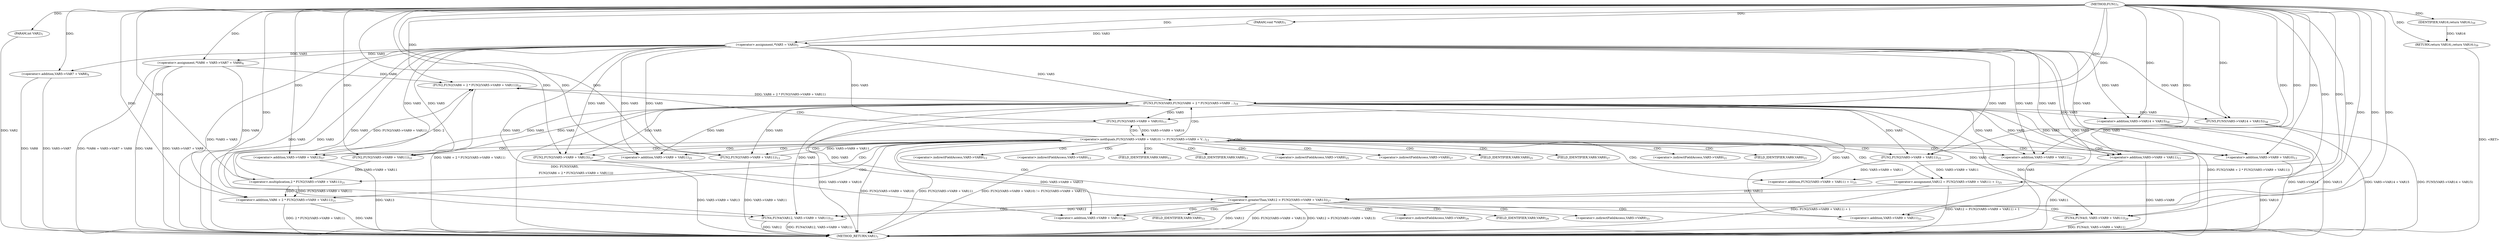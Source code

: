 digraph "FUN1" {  
"8" [label = <(METHOD,FUN1)<SUB>1</SUB>> ]
"97" [label = <(METHOD_RETURN,VAR1)<SUB>1</SUB>> ]
"9" [label = <(PARAM,int VAR2)<SUB>1</SUB>> ]
"10" [label = <(PARAM,void *VAR3)<SUB>1</SUB>> ]
"13" [label = <(&lt;operator&gt;.assignment,*VAR5 = VAR3)<SUB>3</SUB>> ]
"17" [label = <(&lt;operator&gt;.assignment,*VAR6 = VAR5-&gt;VAR7 + VAR8)<SUB>4</SUB>> ]
"89" [label = <(FUN5,FUN5(VAR5-&gt;VAR14 + VAR15))<SUB>58</SUB>> ]
"95" [label = <(RETURN,return VAR16;,return VAR16;)<SUB>59</SUB>> ]
"25" [label = <(&lt;operator&gt;.notEquals,FUN2(VAR5-&gt;VAR9 + VAR10) != FUN2(VAR5-&gt;VAR9 + V...)<SUB>13</SUB>> ]
"96" [label = <(IDENTIFIER,VAR16,return VAR16;)<SUB>59</SUB>> ]
"19" [label = <(&lt;operator&gt;.addition,VAR5-&gt;VAR7 + VAR8)<SUB>4</SUB>> ]
"40" [label = <(FUN3,FUN3(VAR5,

			FUN2(VAR6 + 2 * FUN2(VAR5-&gt;VAR9 ...)<SUB>19</SUB>> ]
"53" [label = <(&lt;operator&gt;.assignment,VAR12 = FUN2(VAR5-&gt;VAR9 + VAR11) + 1)<SUB>25</SUB>> ]
"90" [label = <(&lt;operator&gt;.addition,VAR5-&gt;VAR14 + VAR15)<SUB>58</SUB>> ]
"26" [label = <(FUN2,FUN2(VAR5-&gt;VAR9 + VAR10))<SUB>13</SUB>> ]
"32" [label = <(FUN2,FUN2(VAR5-&gt;VAR9 + VAR11))<SUB>13</SUB>> ]
"64" [label = <(&lt;operator&gt;.greaterThan,VAR12 &gt; FUN2(VAR5-&gt;VAR9 + VAR13))<SUB>27</SUB>> ]
"27" [label = <(&lt;operator&gt;.addition,VAR5-&gt;VAR9 + VAR10)<SUB>13</SUB>> ]
"33" [label = <(&lt;operator&gt;.addition,VAR5-&gt;VAR9 + VAR11)<SUB>13</SUB>> ]
"42" [label = <(FUN2,FUN2(VAR6 + 2 * FUN2(VAR5-&gt;VAR9 + VAR11)))<SUB>21</SUB>> ]
"55" [label = <(&lt;operator&gt;.addition,FUN2(VAR5-&gt;VAR9 + VAR11) + 1)<SUB>25</SUB>> ]
"73" [label = <(FUN4,FUN4(0, VAR5-&gt;VAR9 + VAR11))<SUB>29</SUB>> ]
"43" [label = <(&lt;operator&gt;.addition,VAR6 + 2 * FUN2(VAR5-&gt;VAR9 + VAR11))<SUB>21</SUB>> ]
"56" [label = <(FUN2,FUN2(VAR5-&gt;VAR9 + VAR11))<SUB>25</SUB>> ]
"66" [label = <(FUN2,FUN2(VAR5-&gt;VAR9 + VAR13))<SUB>27</SUB>> ]
"82" [label = <(FUN4,FUN4(VAR12, VAR5-&gt;VAR9 + VAR11))<SUB>33</SUB>> ]
"45" [label = <(&lt;operator&gt;.multiplication,2 * FUN2(VAR5-&gt;VAR9 + VAR11))<SUB>21</SUB>> ]
"57" [label = <(&lt;operator&gt;.addition,VAR5-&gt;VAR9 + VAR11)<SUB>25</SUB>> ]
"67" [label = <(&lt;operator&gt;.addition,VAR5-&gt;VAR9 + VAR13)<SUB>27</SUB>> ]
"75" [label = <(&lt;operator&gt;.addition,VAR5-&gt;VAR9 + VAR11)<SUB>29</SUB>> ]
"47" [label = <(FUN2,FUN2(VAR5-&gt;VAR9 + VAR11))<SUB>21</SUB>> ]
"84" [label = <(&lt;operator&gt;.addition,VAR5-&gt;VAR9 + VAR11)<SUB>33</SUB>> ]
"48" [label = <(&lt;operator&gt;.addition,VAR5-&gt;VAR9 + VAR11)<SUB>21</SUB>> ]
"28" [label = <(&lt;operator&gt;.indirectFieldAccess,VAR5-&gt;VAR9)<SUB>13</SUB>> ]
"34" [label = <(&lt;operator&gt;.indirectFieldAccess,VAR5-&gt;VAR9)<SUB>13</SUB>> ]
"30" [label = <(FIELD_IDENTIFIER,VAR9,VAR9)<SUB>13</SUB>> ]
"36" [label = <(FIELD_IDENTIFIER,VAR9,VAR9)<SUB>13</SUB>> ]
"58" [label = <(&lt;operator&gt;.indirectFieldAccess,VAR5-&gt;VAR9)<SUB>25</SUB>> ]
"68" [label = <(&lt;operator&gt;.indirectFieldAccess,VAR5-&gt;VAR9)<SUB>27</SUB>> ]
"76" [label = <(&lt;operator&gt;.indirectFieldAccess,VAR5-&gt;VAR9)<SUB>29</SUB>> ]
"60" [label = <(FIELD_IDENTIFIER,VAR9,VAR9)<SUB>25</SUB>> ]
"70" [label = <(FIELD_IDENTIFIER,VAR9,VAR9)<SUB>27</SUB>> ]
"78" [label = <(FIELD_IDENTIFIER,VAR9,VAR9)<SUB>29</SUB>> ]
"85" [label = <(&lt;operator&gt;.indirectFieldAccess,VAR5-&gt;VAR9)<SUB>33</SUB>> ]
"49" [label = <(&lt;operator&gt;.indirectFieldAccess,VAR5-&gt;VAR9)<SUB>21</SUB>> ]
"87" [label = <(FIELD_IDENTIFIER,VAR9,VAR9)<SUB>33</SUB>> ]
"51" [label = <(FIELD_IDENTIFIER,VAR9,VAR9)<SUB>21</SUB>> ]
  "95" -> "97"  [ label = "DDG: &lt;RET&gt;"] 
  "9" -> "97"  [ label = "DDG: VAR2"] 
  "13" -> "97"  [ label = "DDG: VAR5"] 
  "13" -> "97"  [ label = "DDG: VAR3"] 
  "13" -> "97"  [ label = "DDG: *VAR5 = VAR3"] 
  "17" -> "97"  [ label = "DDG: VAR6"] 
  "19" -> "97"  [ label = "DDG: VAR5-&gt;VAR7"] 
  "17" -> "97"  [ label = "DDG: VAR5-&gt;VAR7 + VAR8"] 
  "17" -> "97"  [ label = "DDG: *VAR6 = VAR5-&gt;VAR7 + VAR8"] 
  "26" -> "97"  [ label = "DDG: VAR5-&gt;VAR9 + VAR10"] 
  "25" -> "97"  [ label = "DDG: FUN2(VAR5-&gt;VAR9 + VAR10)"] 
  "33" -> "97"  [ label = "DDG: VAR5-&gt;VAR9"] 
  "33" -> "97"  [ label = "DDG: VAR11"] 
  "32" -> "97"  [ label = "DDG: VAR5-&gt;VAR9 + VAR11"] 
  "25" -> "97"  [ label = "DDG: FUN2(VAR5-&gt;VAR9 + VAR11)"] 
  "25" -> "97"  [ label = "DDG: FUN2(VAR5-&gt;VAR9 + VAR10) != FUN2(VAR5-&gt;VAR9 + VAR11)"] 
  "90" -> "97"  [ label = "DDG: VAR5-&gt;VAR14"] 
  "89" -> "97"  [ label = "DDG: VAR5-&gt;VAR14 + VAR15"] 
  "89" -> "97"  [ label = "DDG: FUN5(VAR5-&gt;VAR14 + VAR15)"] 
  "40" -> "97"  [ label = "DDG: VAR5"] 
  "43" -> "97"  [ label = "DDG: VAR6"] 
  "43" -> "97"  [ label = "DDG: 2 * FUN2(VAR5-&gt;VAR9 + VAR11)"] 
  "42" -> "97"  [ label = "DDG: VAR6 + 2 * FUN2(VAR5-&gt;VAR9 + VAR11)"] 
  "40" -> "97"  [ label = "DDG: FUN2(VAR6 + 2 * FUN2(VAR5-&gt;VAR9 + VAR11))"] 
  "40" -> "97"  [ label = "DDG: FUN3(VAR5,

			FUN2(VAR6 + 2 * FUN2(VAR5-&gt;VAR9 + VAR11)))"] 
  "53" -> "97"  [ label = "DDG: FUN2(VAR5-&gt;VAR9 + VAR11) + 1"] 
  "53" -> "97"  [ label = "DDG: VAR12 = FUN2(VAR5-&gt;VAR9 + VAR11) + 1"] 
  "64" -> "97"  [ label = "DDG: VAR12"] 
  "66" -> "97"  [ label = "DDG: VAR5-&gt;VAR9 + VAR13"] 
  "64" -> "97"  [ label = "DDG: FUN2(VAR5-&gt;VAR9 + VAR13)"] 
  "64" -> "97"  [ label = "DDG: VAR12 &gt; FUN2(VAR5-&gt;VAR9 + VAR13)"] 
  "82" -> "97"  [ label = "DDG: VAR12"] 
  "82" -> "97"  [ label = "DDG: FUN4(VAR12, VAR5-&gt;VAR9 + VAR11)"] 
  "73" -> "97"  [ label = "DDG: FUN4(0, VAR5-&gt;VAR9 + VAR11)"] 
  "67" -> "97"  [ label = "DDG: VAR13"] 
  "90" -> "97"  [ label = "DDG: VAR15"] 
  "27" -> "97"  [ label = "DDG: VAR10"] 
  "19" -> "97"  [ label = "DDG: VAR8"] 
  "8" -> "9"  [ label = "DDG: "] 
  "8" -> "10"  [ label = "DDG: "] 
  "10" -> "13"  [ label = "DDG: VAR3"] 
  "8" -> "13"  [ label = "DDG: "] 
  "13" -> "17"  [ label = "DDG: VAR5"] 
  "8" -> "17"  [ label = "DDG: "] 
  "96" -> "95"  [ label = "DDG: VAR16"] 
  "8" -> "95"  [ label = "DDG: "] 
  "13" -> "89"  [ label = "DDG: VAR5"] 
  "40" -> "89"  [ label = "DDG: VAR5"] 
  "8" -> "89"  [ label = "DDG: "] 
  "8" -> "96"  [ label = "DDG: "] 
  "13" -> "19"  [ label = "DDG: VAR5"] 
  "8" -> "19"  [ label = "DDG: "] 
  "26" -> "25"  [ label = "DDG: VAR5-&gt;VAR9 + VAR10"] 
  "32" -> "25"  [ label = "DDG: VAR5-&gt;VAR9 + VAR11"] 
  "56" -> "53"  [ label = "DDG: VAR5-&gt;VAR9 + VAR11"] 
  "8" -> "53"  [ label = "DDG: "] 
  "13" -> "90"  [ label = "DDG: VAR5"] 
  "40" -> "90"  [ label = "DDG: VAR5"] 
  "8" -> "90"  [ label = "DDG: "] 
  "13" -> "26"  [ label = "DDG: VAR5"] 
  "40" -> "26"  [ label = "DDG: VAR5"] 
  "8" -> "26"  [ label = "DDG: "] 
  "13" -> "32"  [ label = "DDG: VAR5"] 
  "40" -> "32"  [ label = "DDG: VAR5"] 
  "8" -> "32"  [ label = "DDG: "] 
  "13" -> "40"  [ label = "DDG: VAR5"] 
  "8" -> "40"  [ label = "DDG: "] 
  "42" -> "40"  [ label = "DDG: VAR6 + 2 * FUN2(VAR5-&gt;VAR9 + VAR11)"] 
  "13" -> "27"  [ label = "DDG: VAR5"] 
  "40" -> "27"  [ label = "DDG: VAR5"] 
  "8" -> "27"  [ label = "DDG: "] 
  "13" -> "33"  [ label = "DDG: VAR5"] 
  "40" -> "33"  [ label = "DDG: VAR5"] 
  "8" -> "33"  [ label = "DDG: "] 
  "17" -> "42"  [ label = "DDG: VAR6"] 
  "8" -> "42"  [ label = "DDG: "] 
  "45" -> "42"  [ label = "DDG: 2"] 
  "45" -> "42"  [ label = "DDG: FUN2(VAR5-&gt;VAR9 + VAR11)"] 
  "56" -> "55"  [ label = "DDG: VAR5-&gt;VAR9 + VAR11"] 
  "8" -> "55"  [ label = "DDG: "] 
  "53" -> "64"  [ label = "DDG: VAR12"] 
  "8" -> "64"  [ label = "DDG: "] 
  "66" -> "64"  [ label = "DDG: VAR5-&gt;VAR9 + VAR13"] 
  "17" -> "43"  [ label = "DDG: VAR6"] 
  "8" -> "43"  [ label = "DDG: "] 
  "45" -> "43"  [ label = "DDG: 2"] 
  "45" -> "43"  [ label = "DDG: FUN2(VAR5-&gt;VAR9 + VAR11)"] 
  "40" -> "56"  [ label = "DDG: VAR5"] 
  "13" -> "56"  [ label = "DDG: VAR5"] 
  "8" -> "56"  [ label = "DDG: "] 
  "40" -> "66"  [ label = "DDG: VAR5"] 
  "13" -> "66"  [ label = "DDG: VAR5"] 
  "8" -> "66"  [ label = "DDG: "] 
  "8" -> "73"  [ label = "DDG: "] 
  "40" -> "73"  [ label = "DDG: VAR5"] 
  "13" -> "73"  [ label = "DDG: VAR5"] 
  "8" -> "45"  [ label = "DDG: "] 
  "47" -> "45"  [ label = "DDG: VAR5-&gt;VAR9 + VAR11"] 
  "40" -> "57"  [ label = "DDG: VAR5"] 
  "13" -> "57"  [ label = "DDG: VAR5"] 
  "8" -> "57"  [ label = "DDG: "] 
  "40" -> "67"  [ label = "DDG: VAR5"] 
  "13" -> "67"  [ label = "DDG: VAR5"] 
  "8" -> "67"  [ label = "DDG: "] 
  "40" -> "75"  [ label = "DDG: VAR5"] 
  "13" -> "75"  [ label = "DDG: VAR5"] 
  "8" -> "75"  [ label = "DDG: "] 
  "64" -> "82"  [ label = "DDG: VAR12"] 
  "8" -> "82"  [ label = "DDG: "] 
  "40" -> "82"  [ label = "DDG: VAR5"] 
  "13" -> "82"  [ label = "DDG: VAR5"] 
  "13" -> "47"  [ label = "DDG: VAR5"] 
  "40" -> "47"  [ label = "DDG: VAR5"] 
  "8" -> "47"  [ label = "DDG: "] 
  "40" -> "84"  [ label = "DDG: VAR5"] 
  "13" -> "84"  [ label = "DDG: VAR5"] 
  "8" -> "84"  [ label = "DDG: "] 
  "13" -> "48"  [ label = "DDG: VAR5"] 
  "40" -> "48"  [ label = "DDG: VAR5"] 
  "8" -> "48"  [ label = "DDG: "] 
  "25" -> "47"  [ label = "CDG: "] 
  "25" -> "30"  [ label = "CDG: "] 
  "25" -> "34"  [ label = "CDG: "] 
  "25" -> "48"  [ label = "CDG: "] 
  "25" -> "32"  [ label = "CDG: "] 
  "25" -> "68"  [ label = "CDG: "] 
  "25" -> "49"  [ label = "CDG: "] 
  "25" -> "60"  [ label = "CDG: "] 
  "25" -> "26"  [ label = "CDG: "] 
  "25" -> "64"  [ label = "CDG: "] 
  "25" -> "42"  [ label = "CDG: "] 
  "25" -> "51"  [ label = "CDG: "] 
  "25" -> "57"  [ label = "CDG: "] 
  "25" -> "28"  [ label = "CDG: "] 
  "25" -> "66"  [ label = "CDG: "] 
  "25" -> "25"  [ label = "CDG: "] 
  "25" -> "56"  [ label = "CDG: "] 
  "25" -> "67"  [ label = "CDG: "] 
  "25" -> "45"  [ label = "CDG: "] 
  "25" -> "27"  [ label = "CDG: "] 
  "25" -> "40"  [ label = "CDG: "] 
  "25" -> "43"  [ label = "CDG: "] 
  "25" -> "58"  [ label = "CDG: "] 
  "25" -> "33"  [ label = "CDG: "] 
  "25" -> "36"  [ label = "CDG: "] 
  "25" -> "53"  [ label = "CDG: "] 
  "25" -> "70"  [ label = "CDG: "] 
  "25" -> "55"  [ label = "CDG: "] 
  "64" -> "73"  [ label = "CDG: "] 
  "64" -> "75"  [ label = "CDG: "] 
  "64" -> "84"  [ label = "CDG: "] 
  "64" -> "85"  [ label = "CDG: "] 
  "64" -> "76"  [ label = "CDG: "] 
  "64" -> "87"  [ label = "CDG: "] 
  "64" -> "82"  [ label = "CDG: "] 
  "64" -> "78"  [ label = "CDG: "] 
}

